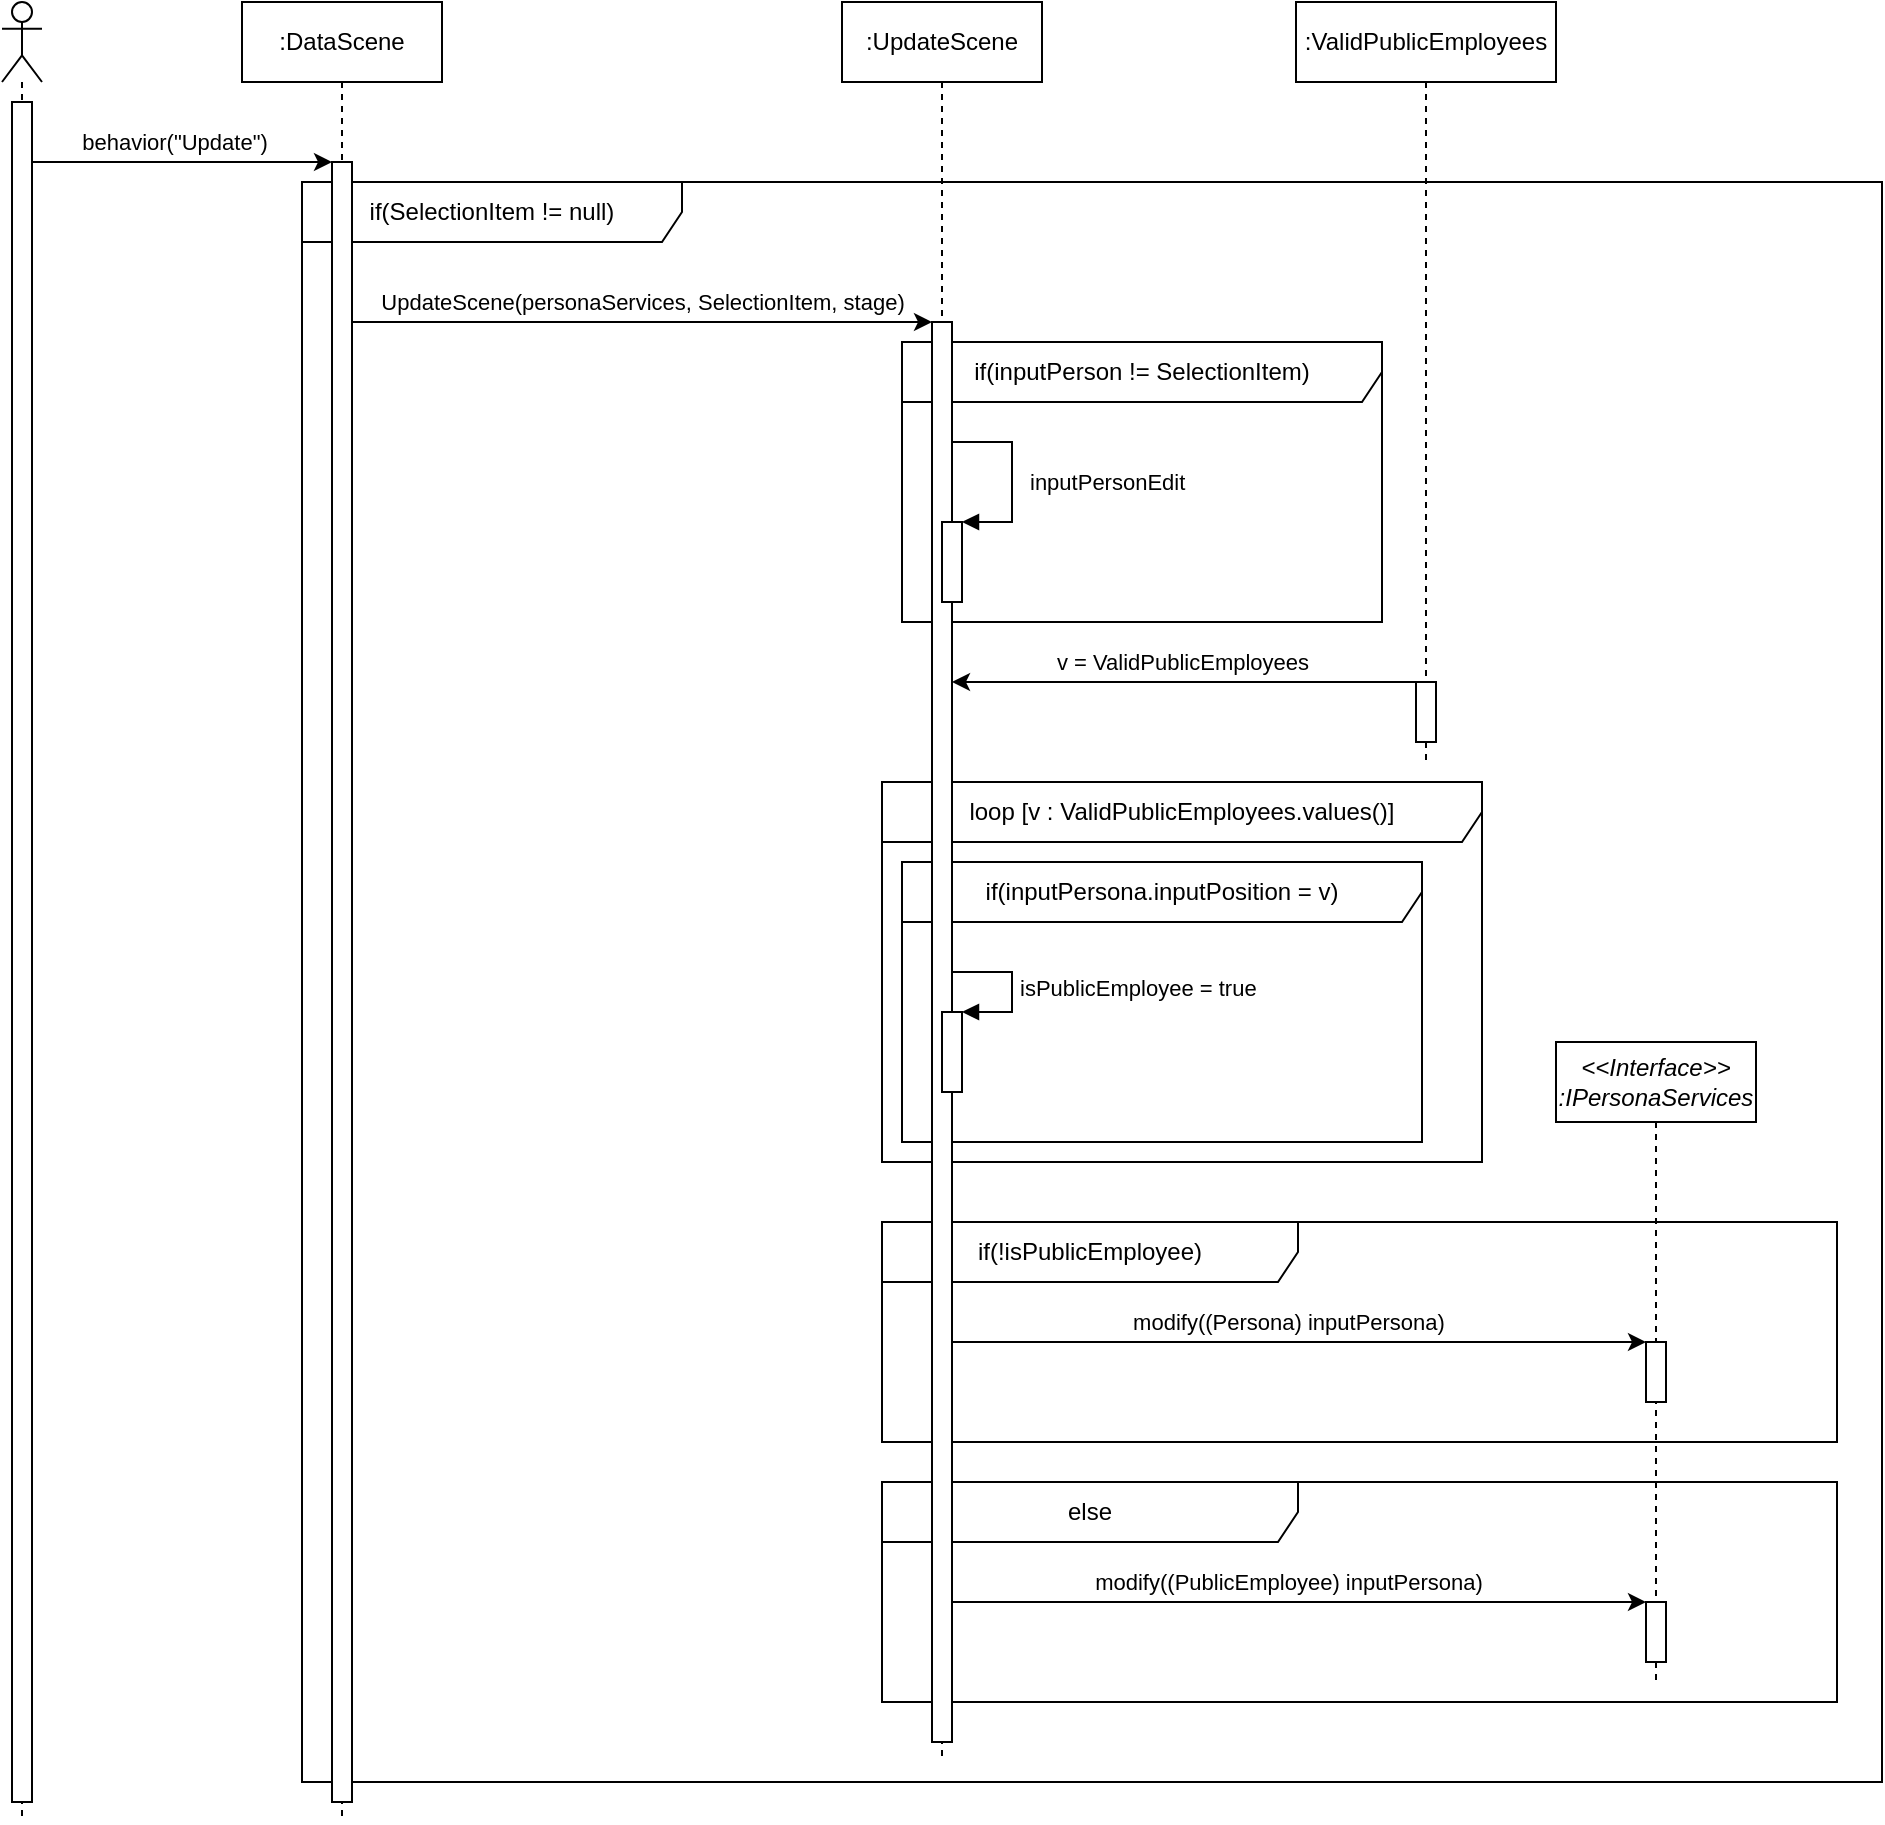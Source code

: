 <mxfile version="14.6.13" type="device"><diagram id="ykNOVwyRu80m97NbwhCo" name="Página-1"><mxGraphModel dx="1422" dy="822" grid="1" gridSize="10" guides="1" tooltips="1" connect="1" arrows="1" fold="1" page="1" pageScale="1" pageWidth="827" pageHeight="1169" math="0" shadow="0"><root><mxCell id="0"/><mxCell id="1" parent="0"/><mxCell id="yOkUs0NO_CcFXKeN4pTP-9" value="if(SelectionItem != null)" style="shape=umlFrame;whiteSpace=wrap;html=1;width=190;height=30;" vertex="1" parent="1"><mxGeometry x="200" y="130" width="790" height="800" as="geometry"/></mxCell><mxCell id="yOkUs0NO_CcFXKeN4pTP-25" value="else" style="shape=umlFrame;whiteSpace=wrap;html=1;width=208;height=30;" vertex="1" parent="1"><mxGeometry x="490" y="780" width="477.5" height="110" as="geometry"/></mxCell><mxCell id="yOkUs0NO_CcFXKeN4pTP-23" value="if(!isPublicEmployee)" style="shape=umlFrame;whiteSpace=wrap;html=1;width=208;height=30;" vertex="1" parent="1"><mxGeometry x="490" y="650" width="477.5" height="110" as="geometry"/></mxCell><mxCell id="yOkUs0NO_CcFXKeN4pTP-17" value="loop [v : ValidPublicEmployees.values()]" style="shape=umlFrame;whiteSpace=wrap;html=1;width=310;height=30;" vertex="1" parent="1"><mxGeometry x="490" y="430" width="300" height="190" as="geometry"/></mxCell><mxCell id="yOkUs0NO_CcFXKeN4pTP-13" value=":ValidPublicEmployees" style="shape=umlLifeline;perimeter=lifelinePerimeter;whiteSpace=wrap;html=1;container=1;collapsible=0;recursiveResize=0;outlineConnect=0;" vertex="1" parent="1"><mxGeometry x="697" y="40" width="130" height="380" as="geometry"/></mxCell><mxCell id="yOkUs0NO_CcFXKeN4pTP-15" value="" style="html=1;points=[];perimeter=orthogonalPerimeter;" vertex="1" parent="yOkUs0NO_CcFXKeN4pTP-13"><mxGeometry x="60" y="340" width="10" height="30" as="geometry"/></mxCell><mxCell id="yOkUs0NO_CcFXKeN4pTP-18" value="if(inputPersona.inputPosition = v)" style="shape=umlFrame;whiteSpace=wrap;html=1;width=260;height=30;" vertex="1" parent="1"><mxGeometry x="500" y="470" width="260" height="140" as="geometry"/></mxCell><mxCell id="yOkUs0NO_CcFXKeN4pTP-14" value="if(inputPerson != SelectionItem)" style="shape=umlFrame;whiteSpace=wrap;html=1;width=240;height=30;" vertex="1" parent="1"><mxGeometry x="500" y="210" width="240" height="140" as="geometry"/></mxCell><mxCell id="yOkUs0NO_CcFXKeN4pTP-1" value="" style="shape=umlLifeline;participant=umlActor;perimeter=lifelinePerimeter;whiteSpace=wrap;html=1;container=1;collapsible=0;recursiveResize=0;verticalAlign=top;spacingTop=36;outlineConnect=0;" vertex="1" parent="1"><mxGeometry x="50" y="40" width="20" height="910" as="geometry"/></mxCell><mxCell id="yOkUs0NO_CcFXKeN4pTP-2" value="" style="html=1;points=[];perimeter=orthogonalPerimeter;" vertex="1" parent="yOkUs0NO_CcFXKeN4pTP-1"><mxGeometry x="5" y="50" width="10" height="850" as="geometry"/></mxCell><mxCell id="yOkUs0NO_CcFXKeN4pTP-3" value=":DataScene" style="shape=umlLifeline;perimeter=lifelinePerimeter;whiteSpace=wrap;html=1;container=1;collapsible=0;recursiveResize=0;outlineConnect=0;" vertex="1" parent="1"><mxGeometry x="170" y="40" width="100" height="910" as="geometry"/></mxCell><mxCell id="yOkUs0NO_CcFXKeN4pTP-4" value="" style="html=1;points=[];perimeter=orthogonalPerimeter;" vertex="1" parent="yOkUs0NO_CcFXKeN4pTP-3"><mxGeometry x="45" y="80" width="10" height="820" as="geometry"/></mxCell><mxCell id="yOkUs0NO_CcFXKeN4pTP-5" value="behavior(&quot;Update&quot;)" style="edgeStyle=orthogonalEdgeStyle;rounded=0;orthogonalLoop=1;jettySize=auto;html=1;" edge="1" parent="1" source="yOkUs0NO_CcFXKeN4pTP-2" target="yOkUs0NO_CcFXKeN4pTP-4"><mxGeometry x="-0.056" y="10" relative="1" as="geometry"><Array as="points"><mxPoint x="130" y="120"/><mxPoint x="130" y="120"/></Array><mxPoint as="offset"/></mxGeometry></mxCell><mxCell id="yOkUs0NO_CcFXKeN4pTP-7" value=":UpdateScene" style="shape=umlLifeline;perimeter=lifelinePerimeter;whiteSpace=wrap;html=1;container=1;collapsible=0;recursiveResize=0;outlineConnect=0;" vertex="1" parent="1"><mxGeometry x="470" y="40" width="100" height="880" as="geometry"/></mxCell><mxCell id="yOkUs0NO_CcFXKeN4pTP-8" value="" style="html=1;points=[];perimeter=orthogonalPerimeter;" vertex="1" parent="yOkUs0NO_CcFXKeN4pTP-7"><mxGeometry x="45" y="160" width="10" height="710" as="geometry"/></mxCell><mxCell id="yOkUs0NO_CcFXKeN4pTP-11" value="" style="html=1;points=[];perimeter=orthogonalPerimeter;" vertex="1" parent="yOkUs0NO_CcFXKeN4pTP-7"><mxGeometry x="50" y="260" width="10" height="40" as="geometry"/></mxCell><mxCell id="yOkUs0NO_CcFXKeN4pTP-12" value="inputPersonEdit" style="edgeStyle=orthogonalEdgeStyle;html=1;align=left;spacingLeft=2;endArrow=block;rounded=0;entryX=1;entryY=0;" edge="1" target="yOkUs0NO_CcFXKeN4pTP-11" parent="yOkUs0NO_CcFXKeN4pTP-7"><mxGeometry x="0.28" y="5" relative="1" as="geometry"><mxPoint x="55" y="190" as="sourcePoint"/><Array as="points"><mxPoint x="55" y="220"/><mxPoint x="85" y="220"/><mxPoint x="85" y="260"/></Array><mxPoint as="offset"/></mxGeometry></mxCell><mxCell id="yOkUs0NO_CcFXKeN4pTP-21" value="" style="html=1;points=[];perimeter=orthogonalPerimeter;" vertex="1" parent="yOkUs0NO_CcFXKeN4pTP-7"><mxGeometry x="50" y="505" width="10" height="40" as="geometry"/></mxCell><mxCell id="yOkUs0NO_CcFXKeN4pTP-22" value="isPublicEmployee = true" style="edgeStyle=orthogonalEdgeStyle;html=1;align=left;spacingLeft=2;endArrow=block;rounded=0;entryX=1;entryY=0;labelBackgroundColor=none;" edge="1" target="yOkUs0NO_CcFXKeN4pTP-21" parent="yOkUs0NO_CcFXKeN4pTP-7"><mxGeometry relative="1" as="geometry"><mxPoint x="55" y="485" as="sourcePoint"/><Array as="points"><mxPoint x="85" y="485"/></Array></mxGeometry></mxCell><mxCell id="yOkUs0NO_CcFXKeN4pTP-10" value="UpdateScene(personaServices, SelectionItem, stage)" style="edgeStyle=orthogonalEdgeStyle;rounded=0;orthogonalLoop=1;jettySize=auto;html=1;" edge="1" parent="1" source="yOkUs0NO_CcFXKeN4pTP-4" target="yOkUs0NO_CcFXKeN4pTP-8"><mxGeometry y="10" relative="1" as="geometry"><Array as="points"><mxPoint x="320" y="200"/><mxPoint x="320" y="200"/></Array><mxPoint as="offset"/></mxGeometry></mxCell><mxCell id="yOkUs0NO_CcFXKeN4pTP-16" value="&#10;&#10;&lt;span style=&quot;color: rgb(0, 0, 0); font-family: helvetica; font-size: 11px; font-style: normal; font-weight: 400; letter-spacing: normal; text-align: center; text-indent: 0px; text-transform: none; word-spacing: 0px; display: inline; float: none;&quot;&gt;v = ValidPublicEmployees&lt;/span&gt;&#10;&#10;" style="edgeStyle=orthogonalEdgeStyle;rounded=0;orthogonalLoop=1;jettySize=auto;html=1;labelBackgroundColor=none;" edge="1" parent="1" source="yOkUs0NO_CcFXKeN4pTP-15" target="yOkUs0NO_CcFXKeN4pTP-8"><mxGeometry x="0.009" y="-10" relative="1" as="geometry"><Array as="points"><mxPoint x="640" y="380"/><mxPoint x="640" y="380"/></Array><mxPoint as="offset"/></mxGeometry></mxCell><mxCell id="yOkUs0NO_CcFXKeN4pTP-24" value="&amp;lt;&amp;lt;Interface&amp;gt;&amp;gt;&lt;br&gt;:IPersonaServices" style="shape=umlLifeline;perimeter=lifelinePerimeter;whiteSpace=wrap;html=1;container=1;collapsible=0;recursiveResize=0;outlineConnect=0;fontStyle=2" vertex="1" parent="1"><mxGeometry x="827" y="560" width="100" height="320" as="geometry"/></mxCell><mxCell id="yOkUs0NO_CcFXKeN4pTP-27" value="" style="html=1;points=[];perimeter=orthogonalPerimeter;" vertex="1" parent="yOkUs0NO_CcFXKeN4pTP-24"><mxGeometry x="45" y="150" width="10" height="30" as="geometry"/></mxCell><mxCell id="yOkUs0NO_CcFXKeN4pTP-28" value="" style="html=1;points=[];perimeter=orthogonalPerimeter;" vertex="1" parent="yOkUs0NO_CcFXKeN4pTP-24"><mxGeometry x="45" y="280" width="10" height="30" as="geometry"/></mxCell><mxCell id="yOkUs0NO_CcFXKeN4pTP-29" value="modify((Persona) inputPersona)" style="edgeStyle=orthogonalEdgeStyle;rounded=0;orthogonalLoop=1;jettySize=auto;html=1;" edge="1" parent="1" source="yOkUs0NO_CcFXKeN4pTP-8" target="yOkUs0NO_CcFXKeN4pTP-27"><mxGeometry x="-0.034" y="10" relative="1" as="geometry"><Array as="points"><mxPoint x="700" y="710"/><mxPoint x="700" y="710"/></Array><mxPoint as="offset"/><mxPoint x="530" y="719.5" as="sourcePoint"/><mxPoint x="842.5" y="719.5" as="targetPoint"/></mxGeometry></mxCell><mxCell id="yOkUs0NO_CcFXKeN4pTP-30" value="modify((PublicEmployee) inputPersona)" style="edgeStyle=orthogonalEdgeStyle;rounded=0;orthogonalLoop=1;jettySize=auto;html=1;" edge="1" parent="1" source="yOkUs0NO_CcFXKeN4pTP-8" target="yOkUs0NO_CcFXKeN4pTP-28"><mxGeometry x="-0.034" y="10" relative="1" as="geometry"><Array as="points"><mxPoint x="610" y="840"/><mxPoint x="610" y="840"/></Array><mxPoint as="offset"/><mxPoint x="535" y="720" as="sourcePoint"/><mxPoint x="882" y="720" as="targetPoint"/></mxGeometry></mxCell></root></mxGraphModel></diagram></mxfile>